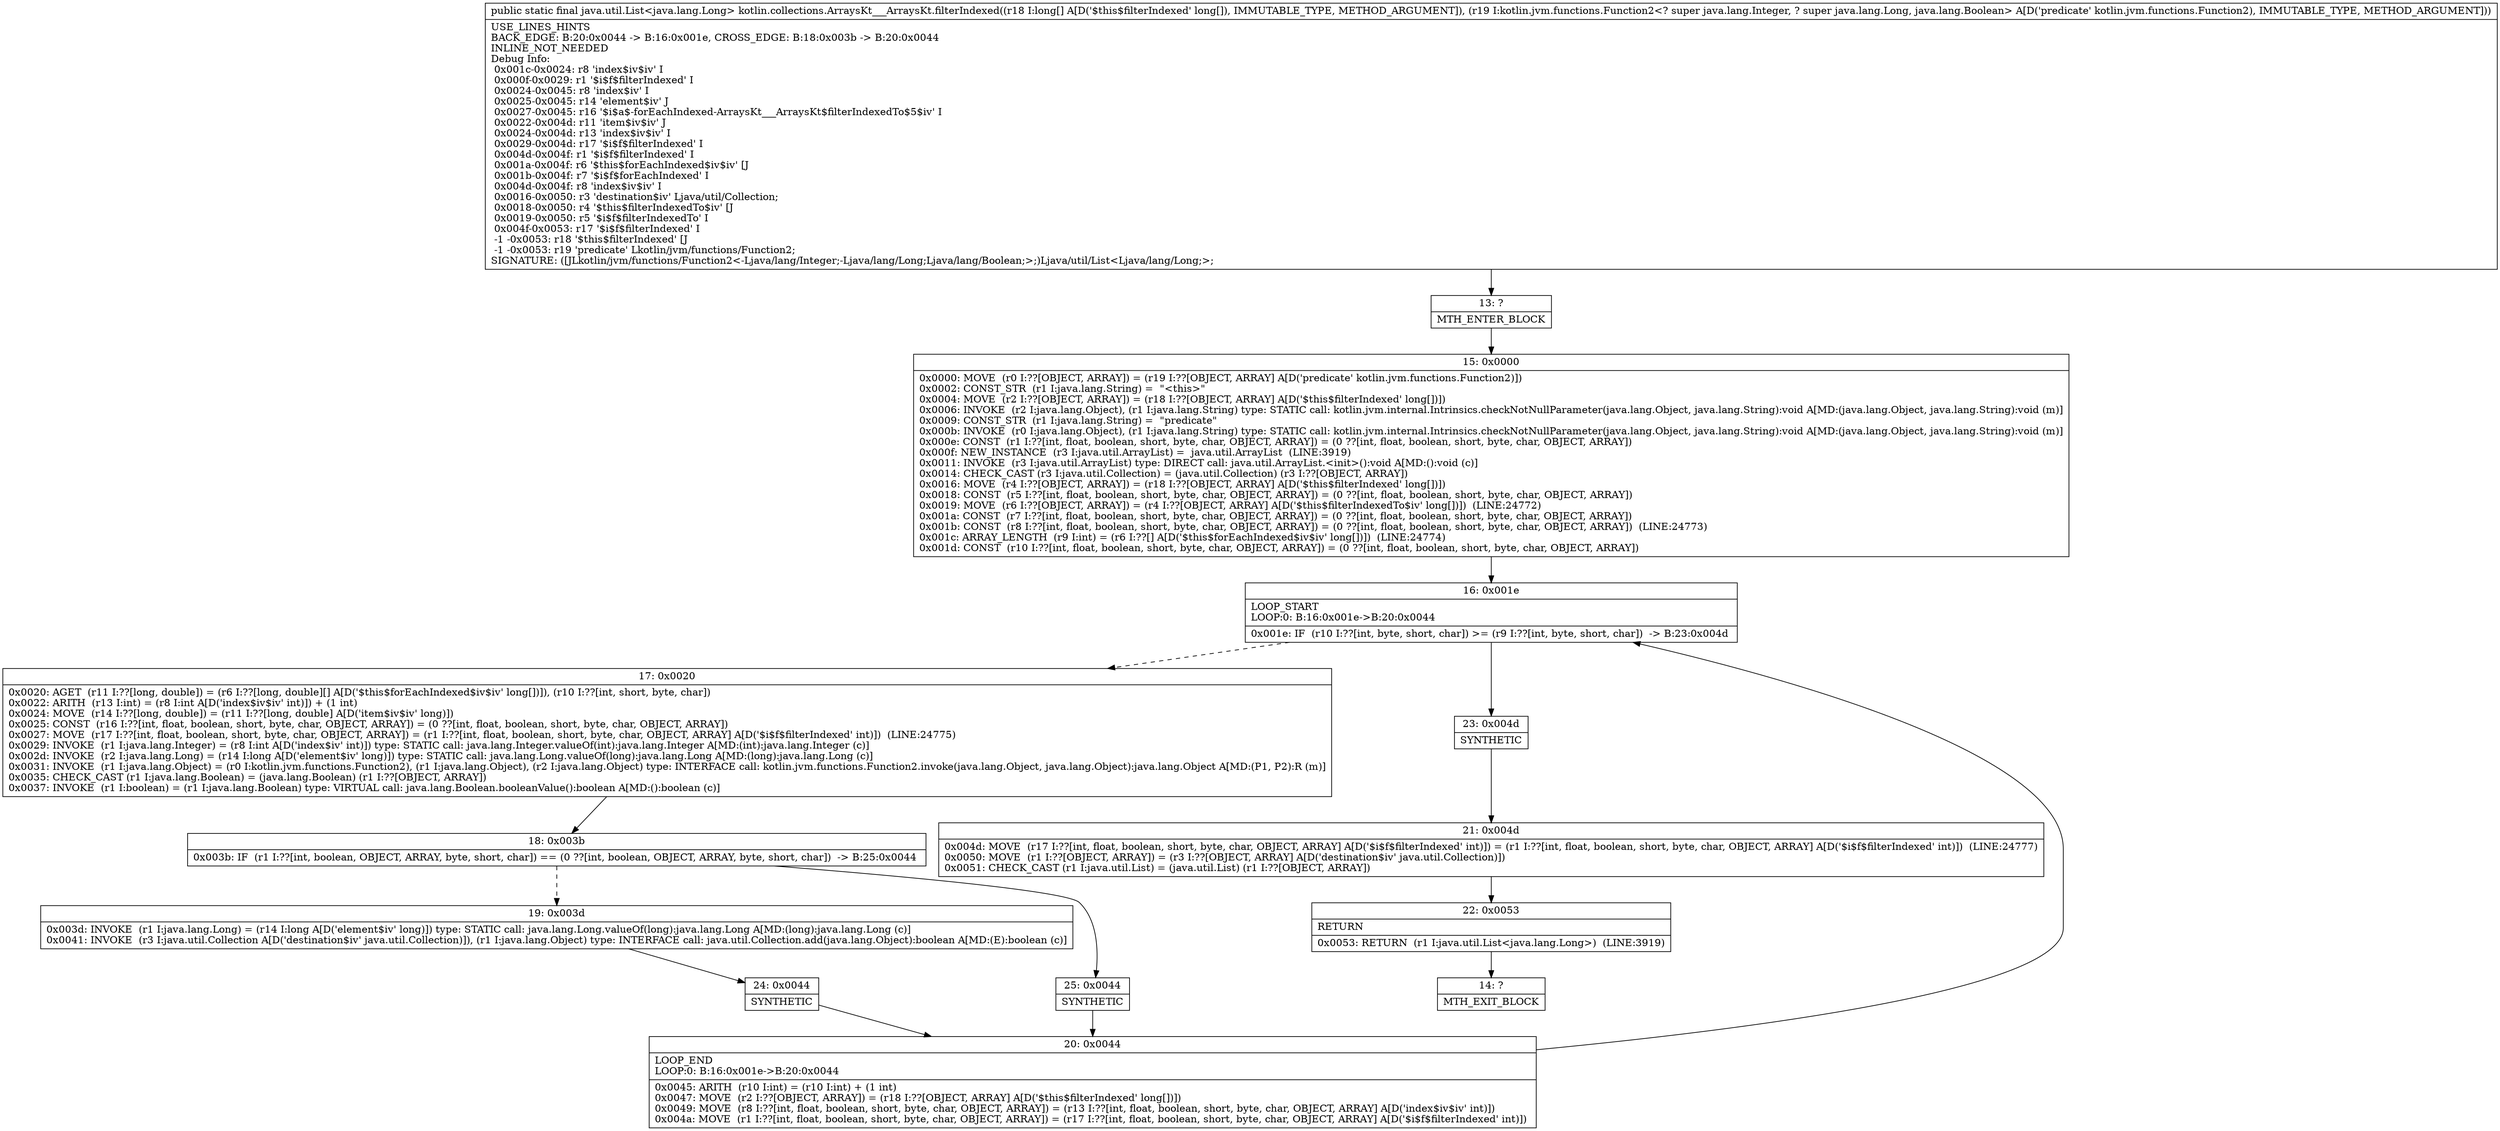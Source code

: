 digraph "CFG forkotlin.collections.ArraysKt___ArraysKt.filterIndexed([JLkotlin\/jvm\/functions\/Function2;)Ljava\/util\/List;" {
Node_13 [shape=record,label="{13\:\ ?|MTH_ENTER_BLOCK\l}"];
Node_15 [shape=record,label="{15\:\ 0x0000|0x0000: MOVE  (r0 I:??[OBJECT, ARRAY]) = (r19 I:??[OBJECT, ARRAY] A[D('predicate' kotlin.jvm.functions.Function2)]) \l0x0002: CONST_STR  (r1 I:java.lang.String) =  \"\<this\>\" \l0x0004: MOVE  (r2 I:??[OBJECT, ARRAY]) = (r18 I:??[OBJECT, ARRAY] A[D('$this$filterIndexed' long[])]) \l0x0006: INVOKE  (r2 I:java.lang.Object), (r1 I:java.lang.String) type: STATIC call: kotlin.jvm.internal.Intrinsics.checkNotNullParameter(java.lang.Object, java.lang.String):void A[MD:(java.lang.Object, java.lang.String):void (m)]\l0x0009: CONST_STR  (r1 I:java.lang.String) =  \"predicate\" \l0x000b: INVOKE  (r0 I:java.lang.Object), (r1 I:java.lang.String) type: STATIC call: kotlin.jvm.internal.Intrinsics.checkNotNullParameter(java.lang.Object, java.lang.String):void A[MD:(java.lang.Object, java.lang.String):void (m)]\l0x000e: CONST  (r1 I:??[int, float, boolean, short, byte, char, OBJECT, ARRAY]) = (0 ??[int, float, boolean, short, byte, char, OBJECT, ARRAY]) \l0x000f: NEW_INSTANCE  (r3 I:java.util.ArrayList) =  java.util.ArrayList  (LINE:3919)\l0x0011: INVOKE  (r3 I:java.util.ArrayList) type: DIRECT call: java.util.ArrayList.\<init\>():void A[MD:():void (c)]\l0x0014: CHECK_CAST (r3 I:java.util.Collection) = (java.util.Collection) (r3 I:??[OBJECT, ARRAY]) \l0x0016: MOVE  (r4 I:??[OBJECT, ARRAY]) = (r18 I:??[OBJECT, ARRAY] A[D('$this$filterIndexed' long[])]) \l0x0018: CONST  (r5 I:??[int, float, boolean, short, byte, char, OBJECT, ARRAY]) = (0 ??[int, float, boolean, short, byte, char, OBJECT, ARRAY]) \l0x0019: MOVE  (r6 I:??[OBJECT, ARRAY]) = (r4 I:??[OBJECT, ARRAY] A[D('$this$filterIndexedTo$iv' long[])])  (LINE:24772)\l0x001a: CONST  (r7 I:??[int, float, boolean, short, byte, char, OBJECT, ARRAY]) = (0 ??[int, float, boolean, short, byte, char, OBJECT, ARRAY]) \l0x001b: CONST  (r8 I:??[int, float, boolean, short, byte, char, OBJECT, ARRAY]) = (0 ??[int, float, boolean, short, byte, char, OBJECT, ARRAY])  (LINE:24773)\l0x001c: ARRAY_LENGTH  (r9 I:int) = (r6 I:??[] A[D('$this$forEachIndexed$iv$iv' long[])])  (LINE:24774)\l0x001d: CONST  (r10 I:??[int, float, boolean, short, byte, char, OBJECT, ARRAY]) = (0 ??[int, float, boolean, short, byte, char, OBJECT, ARRAY]) \l}"];
Node_16 [shape=record,label="{16\:\ 0x001e|LOOP_START\lLOOP:0: B:16:0x001e\-\>B:20:0x0044\l|0x001e: IF  (r10 I:??[int, byte, short, char]) \>= (r9 I:??[int, byte, short, char])  \-\> B:23:0x004d \l}"];
Node_17 [shape=record,label="{17\:\ 0x0020|0x0020: AGET  (r11 I:??[long, double]) = (r6 I:??[long, double][] A[D('$this$forEachIndexed$iv$iv' long[])]), (r10 I:??[int, short, byte, char]) \l0x0022: ARITH  (r13 I:int) = (r8 I:int A[D('index$iv$iv' int)]) + (1 int) \l0x0024: MOVE  (r14 I:??[long, double]) = (r11 I:??[long, double] A[D('item$iv$iv' long)]) \l0x0025: CONST  (r16 I:??[int, float, boolean, short, byte, char, OBJECT, ARRAY]) = (0 ??[int, float, boolean, short, byte, char, OBJECT, ARRAY]) \l0x0027: MOVE  (r17 I:??[int, float, boolean, short, byte, char, OBJECT, ARRAY]) = (r1 I:??[int, float, boolean, short, byte, char, OBJECT, ARRAY] A[D('$i$f$filterIndexed' int)])  (LINE:24775)\l0x0029: INVOKE  (r1 I:java.lang.Integer) = (r8 I:int A[D('index$iv' int)]) type: STATIC call: java.lang.Integer.valueOf(int):java.lang.Integer A[MD:(int):java.lang.Integer (c)]\l0x002d: INVOKE  (r2 I:java.lang.Long) = (r14 I:long A[D('element$iv' long)]) type: STATIC call: java.lang.Long.valueOf(long):java.lang.Long A[MD:(long):java.lang.Long (c)]\l0x0031: INVOKE  (r1 I:java.lang.Object) = (r0 I:kotlin.jvm.functions.Function2), (r1 I:java.lang.Object), (r2 I:java.lang.Object) type: INTERFACE call: kotlin.jvm.functions.Function2.invoke(java.lang.Object, java.lang.Object):java.lang.Object A[MD:(P1, P2):R (m)]\l0x0035: CHECK_CAST (r1 I:java.lang.Boolean) = (java.lang.Boolean) (r1 I:??[OBJECT, ARRAY]) \l0x0037: INVOKE  (r1 I:boolean) = (r1 I:java.lang.Boolean) type: VIRTUAL call: java.lang.Boolean.booleanValue():boolean A[MD:():boolean (c)]\l}"];
Node_18 [shape=record,label="{18\:\ 0x003b|0x003b: IF  (r1 I:??[int, boolean, OBJECT, ARRAY, byte, short, char]) == (0 ??[int, boolean, OBJECT, ARRAY, byte, short, char])  \-\> B:25:0x0044 \l}"];
Node_19 [shape=record,label="{19\:\ 0x003d|0x003d: INVOKE  (r1 I:java.lang.Long) = (r14 I:long A[D('element$iv' long)]) type: STATIC call: java.lang.Long.valueOf(long):java.lang.Long A[MD:(long):java.lang.Long (c)]\l0x0041: INVOKE  (r3 I:java.util.Collection A[D('destination$iv' java.util.Collection)]), (r1 I:java.lang.Object) type: INTERFACE call: java.util.Collection.add(java.lang.Object):boolean A[MD:(E):boolean (c)]\l}"];
Node_24 [shape=record,label="{24\:\ 0x0044|SYNTHETIC\l}"];
Node_20 [shape=record,label="{20\:\ 0x0044|LOOP_END\lLOOP:0: B:16:0x001e\-\>B:20:0x0044\l|0x0045: ARITH  (r10 I:int) = (r10 I:int) + (1 int) \l0x0047: MOVE  (r2 I:??[OBJECT, ARRAY]) = (r18 I:??[OBJECT, ARRAY] A[D('$this$filterIndexed' long[])]) \l0x0049: MOVE  (r8 I:??[int, float, boolean, short, byte, char, OBJECT, ARRAY]) = (r13 I:??[int, float, boolean, short, byte, char, OBJECT, ARRAY] A[D('index$iv$iv' int)]) \l0x004a: MOVE  (r1 I:??[int, float, boolean, short, byte, char, OBJECT, ARRAY]) = (r17 I:??[int, float, boolean, short, byte, char, OBJECT, ARRAY] A[D('$i$f$filterIndexed' int)]) \l}"];
Node_25 [shape=record,label="{25\:\ 0x0044|SYNTHETIC\l}"];
Node_23 [shape=record,label="{23\:\ 0x004d|SYNTHETIC\l}"];
Node_21 [shape=record,label="{21\:\ 0x004d|0x004d: MOVE  (r17 I:??[int, float, boolean, short, byte, char, OBJECT, ARRAY] A[D('$i$f$filterIndexed' int)]) = (r1 I:??[int, float, boolean, short, byte, char, OBJECT, ARRAY] A[D('$i$f$filterIndexed' int)])  (LINE:24777)\l0x0050: MOVE  (r1 I:??[OBJECT, ARRAY]) = (r3 I:??[OBJECT, ARRAY] A[D('destination$iv' java.util.Collection)]) \l0x0051: CHECK_CAST (r1 I:java.util.List) = (java.util.List) (r1 I:??[OBJECT, ARRAY]) \l}"];
Node_22 [shape=record,label="{22\:\ 0x0053|RETURN\l|0x0053: RETURN  (r1 I:java.util.List\<java.lang.Long\>)  (LINE:3919)\l}"];
Node_14 [shape=record,label="{14\:\ ?|MTH_EXIT_BLOCK\l}"];
MethodNode[shape=record,label="{public static final java.util.List\<java.lang.Long\> kotlin.collections.ArraysKt___ArraysKt.filterIndexed((r18 I:long[] A[D('$this$filterIndexed' long[]), IMMUTABLE_TYPE, METHOD_ARGUMENT]), (r19 I:kotlin.jvm.functions.Function2\<? super java.lang.Integer, ? super java.lang.Long, java.lang.Boolean\> A[D('predicate' kotlin.jvm.functions.Function2), IMMUTABLE_TYPE, METHOD_ARGUMENT]))  | USE_LINES_HINTS\lBACK_EDGE: B:20:0x0044 \-\> B:16:0x001e, CROSS_EDGE: B:18:0x003b \-\> B:20:0x0044\lINLINE_NOT_NEEDED\lDebug Info:\l  0x001c\-0x0024: r8 'index$iv$iv' I\l  0x000f\-0x0029: r1 '$i$f$filterIndexed' I\l  0x0024\-0x0045: r8 'index$iv' I\l  0x0025\-0x0045: r14 'element$iv' J\l  0x0027\-0x0045: r16 '$i$a$\-forEachIndexed\-ArraysKt___ArraysKt$filterIndexedTo$5$iv' I\l  0x0022\-0x004d: r11 'item$iv$iv' J\l  0x0024\-0x004d: r13 'index$iv$iv' I\l  0x0029\-0x004d: r17 '$i$f$filterIndexed' I\l  0x004d\-0x004f: r1 '$i$f$filterIndexed' I\l  0x001a\-0x004f: r6 '$this$forEachIndexed$iv$iv' [J\l  0x001b\-0x004f: r7 '$i$f$forEachIndexed' I\l  0x004d\-0x004f: r8 'index$iv$iv' I\l  0x0016\-0x0050: r3 'destination$iv' Ljava\/util\/Collection;\l  0x0018\-0x0050: r4 '$this$filterIndexedTo$iv' [J\l  0x0019\-0x0050: r5 '$i$f$filterIndexedTo' I\l  0x004f\-0x0053: r17 '$i$f$filterIndexed' I\l  \-1 \-0x0053: r18 '$this$filterIndexed' [J\l  \-1 \-0x0053: r19 'predicate' Lkotlin\/jvm\/functions\/Function2;\lSIGNATURE: ([JLkotlin\/jvm\/functions\/Function2\<\-Ljava\/lang\/Integer;\-Ljava\/lang\/Long;Ljava\/lang\/Boolean;\>;)Ljava\/util\/List\<Ljava\/lang\/Long;\>;\l}"];
MethodNode -> Node_13;Node_13 -> Node_15;
Node_15 -> Node_16;
Node_16 -> Node_17[style=dashed];
Node_16 -> Node_23;
Node_17 -> Node_18;
Node_18 -> Node_19[style=dashed];
Node_18 -> Node_25;
Node_19 -> Node_24;
Node_24 -> Node_20;
Node_20 -> Node_16;
Node_25 -> Node_20;
Node_23 -> Node_21;
Node_21 -> Node_22;
Node_22 -> Node_14;
}

